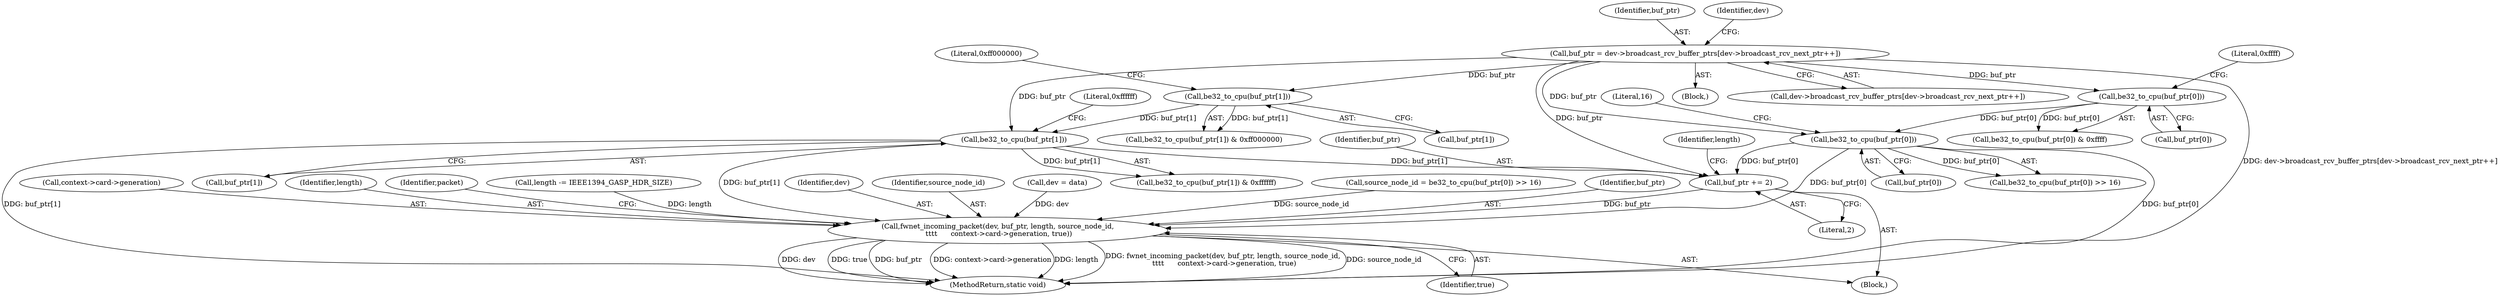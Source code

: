digraph "0_linux_667121ace9dbafb368618dbabcf07901c962ddac_0@pointer" {
"1000208" [label="(Call,buf_ptr += 2)"];
"1000194" [label="(Call,be32_to_cpu(buf_ptr[1]))"];
"1000185" [label="(Call,be32_to_cpu(buf_ptr[1]))"];
"1000143" [label="(Call,buf_ptr = dev->broadcast_rcv_buffer_ptrs[dev->broadcast_rcv_next_ptr++])"];
"1000202" [label="(Call,be32_to_cpu(buf_ptr[0]))"];
"1000177" [label="(Call,be32_to_cpu(buf_ptr[0]))"];
"1000214" [label="(Call,fwnet_incoming_packet(dev, buf_ptr, length, source_node_id,\n \t\t\t\t      context->card->generation, true))"];
"1000189" [label="(Literal,0xff000000)"];
"1000193" [label="(Call,be32_to_cpu(buf_ptr[1]) & 0xffffff)"];
"1000212" [label="(Identifier,length)"];
"1000215" [label="(Identifier,dev)"];
"1000203" [label="(Call,buf_ptr[0])"];
"1000185" [label="(Call,be32_to_cpu(buf_ptr[1]))"];
"1000208" [label="(Call,buf_ptr += 2)"];
"1000218" [label="(Identifier,source_node_id)"];
"1000194" [label="(Call,be32_to_cpu(buf_ptr[1]))"];
"1000177" [label="(Call,be32_to_cpu(buf_ptr[0]))"];
"1000195" [label="(Call,buf_ptr[1])"];
"1000210" [label="(Literal,2)"];
"1000118" [label="(Call,dev = data)"];
"1000199" [label="(Call,source_node_id = be32_to_cpu(buf_ptr[0]) >> 16)"];
"1000216" [label="(Identifier,buf_ptr)"];
"1000219" [label="(Call,context->card->generation)"];
"1000207" [label="(Block,)"];
"1000202" [label="(Call,be32_to_cpu(buf_ptr[0]))"];
"1000217" [label="(Identifier,length)"];
"1000176" [label="(Call,be32_to_cpu(buf_ptr[0]) & 0xffff)"];
"1000299" [label="(MethodReturn,static void)"];
"1000227" [label="(Identifier,packet)"];
"1000211" [label="(Call,length -= IEEE1394_GASP_HDR_SIZE)"];
"1000143" [label="(Call,buf_ptr = dev->broadcast_rcv_buffer_ptrs[dev->broadcast_rcv_next_ptr++])"];
"1000224" [label="(Identifier,true)"];
"1000181" [label="(Literal,0xffff)"];
"1000144" [label="(Identifier,buf_ptr)"];
"1000214" [label="(Call,fwnet_incoming_packet(dev, buf_ptr, length, source_node_id,\n \t\t\t\t      context->card->generation, true))"];
"1000209" [label="(Identifier,buf_ptr)"];
"1000156" [label="(Identifier,dev)"];
"1000201" [label="(Call,be32_to_cpu(buf_ptr[0]) >> 16)"];
"1000106" [label="(Block,)"];
"1000198" [label="(Literal,0xffffff)"];
"1000184" [label="(Call,be32_to_cpu(buf_ptr[1]) & 0xff000000)"];
"1000145" [label="(Call,dev->broadcast_rcv_buffer_ptrs[dev->broadcast_rcv_next_ptr++])"];
"1000178" [label="(Call,buf_ptr[0])"];
"1000186" [label="(Call,buf_ptr[1])"];
"1000206" [label="(Literal,16)"];
"1000208" -> "1000207"  [label="AST: "];
"1000208" -> "1000210"  [label="CFG: "];
"1000209" -> "1000208"  [label="AST: "];
"1000210" -> "1000208"  [label="AST: "];
"1000212" -> "1000208"  [label="CFG: "];
"1000194" -> "1000208"  [label="DDG: buf_ptr[1]"];
"1000143" -> "1000208"  [label="DDG: buf_ptr"];
"1000202" -> "1000208"  [label="DDG: buf_ptr[0]"];
"1000208" -> "1000214"  [label="DDG: buf_ptr"];
"1000194" -> "1000193"  [label="AST: "];
"1000194" -> "1000195"  [label="CFG: "];
"1000195" -> "1000194"  [label="AST: "];
"1000198" -> "1000194"  [label="CFG: "];
"1000194" -> "1000299"  [label="DDG: buf_ptr[1]"];
"1000194" -> "1000193"  [label="DDG: buf_ptr[1]"];
"1000185" -> "1000194"  [label="DDG: buf_ptr[1]"];
"1000143" -> "1000194"  [label="DDG: buf_ptr"];
"1000194" -> "1000214"  [label="DDG: buf_ptr[1]"];
"1000185" -> "1000184"  [label="AST: "];
"1000185" -> "1000186"  [label="CFG: "];
"1000186" -> "1000185"  [label="AST: "];
"1000189" -> "1000185"  [label="CFG: "];
"1000185" -> "1000184"  [label="DDG: buf_ptr[1]"];
"1000143" -> "1000185"  [label="DDG: buf_ptr"];
"1000143" -> "1000106"  [label="AST: "];
"1000143" -> "1000145"  [label="CFG: "];
"1000144" -> "1000143"  [label="AST: "];
"1000145" -> "1000143"  [label="AST: "];
"1000156" -> "1000143"  [label="CFG: "];
"1000143" -> "1000299"  [label="DDG: dev->broadcast_rcv_buffer_ptrs[dev->broadcast_rcv_next_ptr++]"];
"1000143" -> "1000177"  [label="DDG: buf_ptr"];
"1000143" -> "1000202"  [label="DDG: buf_ptr"];
"1000202" -> "1000201"  [label="AST: "];
"1000202" -> "1000203"  [label="CFG: "];
"1000203" -> "1000202"  [label="AST: "];
"1000206" -> "1000202"  [label="CFG: "];
"1000202" -> "1000299"  [label="DDG: buf_ptr[0]"];
"1000202" -> "1000201"  [label="DDG: buf_ptr[0]"];
"1000177" -> "1000202"  [label="DDG: buf_ptr[0]"];
"1000202" -> "1000214"  [label="DDG: buf_ptr[0]"];
"1000177" -> "1000176"  [label="AST: "];
"1000177" -> "1000178"  [label="CFG: "];
"1000178" -> "1000177"  [label="AST: "];
"1000181" -> "1000177"  [label="CFG: "];
"1000177" -> "1000176"  [label="DDG: buf_ptr[0]"];
"1000214" -> "1000207"  [label="AST: "];
"1000214" -> "1000224"  [label="CFG: "];
"1000215" -> "1000214"  [label="AST: "];
"1000216" -> "1000214"  [label="AST: "];
"1000217" -> "1000214"  [label="AST: "];
"1000218" -> "1000214"  [label="AST: "];
"1000219" -> "1000214"  [label="AST: "];
"1000224" -> "1000214"  [label="AST: "];
"1000227" -> "1000214"  [label="CFG: "];
"1000214" -> "1000299"  [label="DDG: buf_ptr"];
"1000214" -> "1000299"  [label="DDG: context->card->generation"];
"1000214" -> "1000299"  [label="DDG: length"];
"1000214" -> "1000299"  [label="DDG: fwnet_incoming_packet(dev, buf_ptr, length, source_node_id,\n \t\t\t\t      context->card->generation, true)"];
"1000214" -> "1000299"  [label="DDG: source_node_id"];
"1000214" -> "1000299"  [label="DDG: dev"];
"1000214" -> "1000299"  [label="DDG: true"];
"1000118" -> "1000214"  [label="DDG: dev"];
"1000211" -> "1000214"  [label="DDG: length"];
"1000199" -> "1000214"  [label="DDG: source_node_id"];
}
